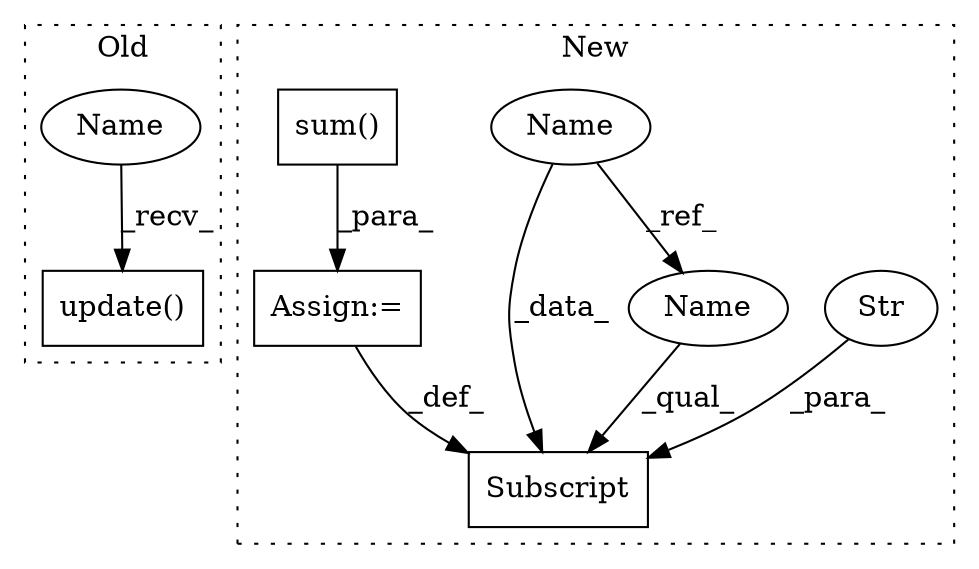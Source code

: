 digraph G {
subgraph cluster0 {
1 [label="update()" a="75" s="2298" l="93" shape="box"];
8 [label="Name" a="87" s="2298" l="14" shape="ellipse"];
label = "Old";
style="dotted";
}
subgraph cluster1 {
2 [label="Subscript" a="63" s="2322,0" l="26,0" shape="box"];
3 [label="Str" a="66" s="2337" l="10" shape="ellipse"];
4 [label="Assign:=" a="68" s="2348" l="3" shape="box"];
5 [label="Name" a="87" s="2007" l="14" shape="ellipse"];
6 [label="sum()" a="75" s="2351" l="24" shape="box"];
7 [label="Name" a="87" s="2322" l="14" shape="ellipse"];
label = "New";
style="dotted";
}
3 -> 2 [label="_para_"];
4 -> 2 [label="_def_"];
5 -> 7 [label="_ref_"];
5 -> 2 [label="_data_"];
6 -> 4 [label="_para_"];
7 -> 2 [label="_qual_"];
8 -> 1 [label="_recv_"];
}